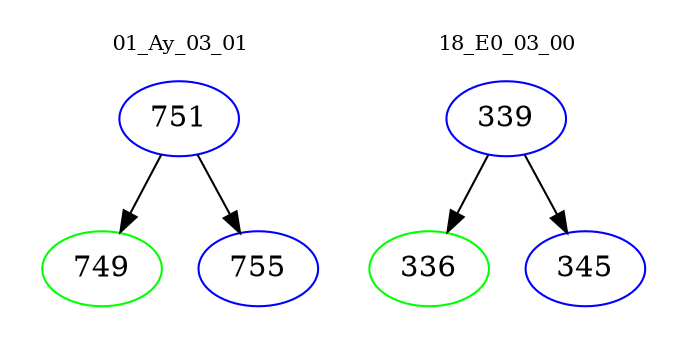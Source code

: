 digraph{
subgraph cluster_0 {
color = white
label = "01_Ay_03_01";
fontsize=10;
T0_751 [label="751", color="blue"]
T0_751 -> T0_749 [color="black"]
T0_749 [label="749", color="green"]
T0_751 -> T0_755 [color="black"]
T0_755 [label="755", color="blue"]
}
subgraph cluster_1 {
color = white
label = "18_E0_03_00";
fontsize=10;
T1_339 [label="339", color="blue"]
T1_339 -> T1_336 [color="black"]
T1_336 [label="336", color="green"]
T1_339 -> T1_345 [color="black"]
T1_345 [label="345", color="blue"]
}
}
